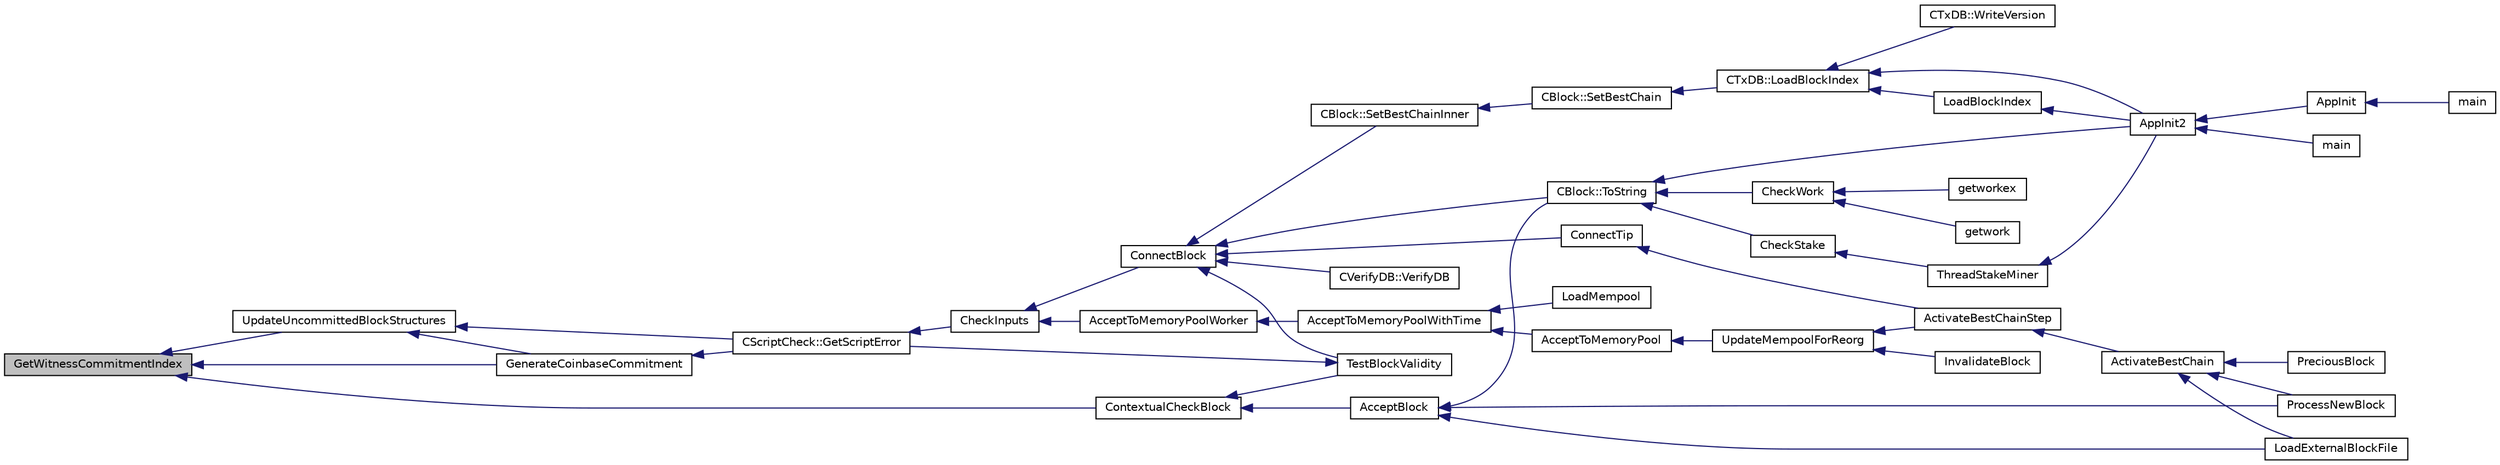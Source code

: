digraph "GetWitnessCommitmentIndex"
{
  edge [fontname="Helvetica",fontsize="10",labelfontname="Helvetica",labelfontsize="10"];
  node [fontname="Helvetica",fontsize="10",shape=record];
  rankdir="LR";
  Node3422 [label="GetWitnessCommitmentIndex",height=0.2,width=0.4,color="black", fillcolor="grey75", style="filled", fontcolor="black"];
  Node3422 -> Node3423 [dir="back",color="midnightblue",fontsize="10",style="solid",fontname="Helvetica"];
  Node3423 [label="UpdateUncommittedBlockStructures",height=0.2,width=0.4,color="black", fillcolor="white", style="filled",URL="$db/d38/validation_8h.html#a916ce43a2b2658298882c4eb461d1110",tooltip="Update uncommitted block structures (currently: only the witness nonce). "];
  Node3423 -> Node3424 [dir="back",color="midnightblue",fontsize="10",style="solid",fontname="Helvetica"];
  Node3424 [label="GenerateCoinbaseCommitment",height=0.2,width=0.4,color="black", fillcolor="white", style="filled",URL="$db/d38/validation_8h.html#a743ca389dc886ef8ec875ce8d08ec97e",tooltip="Produce the necessary coinbase commitment for a block (modifies the hash, don&#39;t call for mined blocks..."];
  Node3424 -> Node3425 [dir="back",color="midnightblue",fontsize="10",style="solid",fontname="Helvetica"];
  Node3425 [label="CScriptCheck::GetScriptError",height=0.2,width=0.4,color="black", fillcolor="white", style="filled",URL="$df/d12/class_c_script_check.html#a1340496c37e521c253606b5957173afd"];
  Node3425 -> Node3426 [dir="back",color="midnightblue",fontsize="10",style="solid",fontname="Helvetica"];
  Node3426 [label="CheckInputs",height=0.2,width=0.4,color="black", fillcolor="white", style="filled",URL="$dd/d7d/validation_8cpp.html#a48897c72856156ef5606fc27fe1954f3",tooltip="Check whether all inputs of this transaction are valid (no double spends, scripts & sigs..."];
  Node3426 -> Node3427 [dir="back",color="midnightblue",fontsize="10",style="solid",fontname="Helvetica"];
  Node3427 [label="AcceptToMemoryPoolWorker",height=0.2,width=0.4,color="black", fillcolor="white", style="filled",URL="$dd/d7d/validation_8cpp.html#a274b0623037c72315662a07ecf760176"];
  Node3427 -> Node3428 [dir="back",color="midnightblue",fontsize="10",style="solid",fontname="Helvetica"];
  Node3428 [label="AcceptToMemoryPoolWithTime",height=0.2,width=0.4,color="black", fillcolor="white", style="filled",URL="$dd/d7d/validation_8cpp.html#a7e5d2eb678cdda338b2dc803a2d4999f",tooltip="(try to) add transaction to memory pool with a specified acceptance time "];
  Node3428 -> Node3429 [dir="back",color="midnightblue",fontsize="10",style="solid",fontname="Helvetica"];
  Node3429 [label="AcceptToMemoryPool",height=0.2,width=0.4,color="black", fillcolor="white", style="filled",URL="$db/d38/validation_8h.html#a25cdf856fb2107e0e96fd6bf4c0619cb",tooltip="(try to) add transaction to memory pool plTxnReplaced will be appended to with all transactions repla..."];
  Node3429 -> Node3430 [dir="back",color="midnightblue",fontsize="10",style="solid",fontname="Helvetica"];
  Node3430 [label="UpdateMempoolForReorg",height=0.2,width=0.4,color="black", fillcolor="white", style="filled",URL="$dd/d7d/validation_8cpp.html#aaa1204b724d7b62f09ef22df4c6a592d"];
  Node3430 -> Node3431 [dir="back",color="midnightblue",fontsize="10",style="solid",fontname="Helvetica"];
  Node3431 [label="ActivateBestChainStep",height=0.2,width=0.4,color="black", fillcolor="white", style="filled",URL="$dd/d7d/validation_8cpp.html#a4e2b817360d39dc766271f51fc146c96",tooltip="Try to make some progress towards making pindexMostWork the active block. "];
  Node3431 -> Node3432 [dir="back",color="midnightblue",fontsize="10",style="solid",fontname="Helvetica"];
  Node3432 [label="ActivateBestChain",height=0.2,width=0.4,color="black", fillcolor="white", style="filled",URL="$db/d38/validation_8h.html#a81d9ced51eb72d4df66abddb00318b64",tooltip="Find the best known block, and make it the tip of the block chain. "];
  Node3432 -> Node3433 [dir="back",color="midnightblue",fontsize="10",style="solid",fontname="Helvetica"];
  Node3433 [label="PreciousBlock",height=0.2,width=0.4,color="black", fillcolor="white", style="filled",URL="$db/d38/validation_8h.html#a04e493dc156338a1b2f457f7a7feaaa9",tooltip="Mark a block as precious and reorganize. "];
  Node3432 -> Node3434 [dir="back",color="midnightblue",fontsize="10",style="solid",fontname="Helvetica"];
  Node3434 [label="ProcessNewBlock",height=0.2,width=0.4,color="black", fillcolor="white", style="filled",URL="$db/d38/validation_8h.html#a290fce59049c0951b8eb73f0129bf6f0",tooltip="Process an incoming block. "];
  Node3432 -> Node3435 [dir="back",color="midnightblue",fontsize="10",style="solid",fontname="Helvetica"];
  Node3435 [label="LoadExternalBlockFile",height=0.2,width=0.4,color="black", fillcolor="white", style="filled",URL="$db/d38/validation_8h.html#a2233339a13d09038cf2e46f4d0144be4",tooltip="Import blocks from an external file. "];
  Node3430 -> Node3436 [dir="back",color="midnightblue",fontsize="10",style="solid",fontname="Helvetica"];
  Node3436 [label="InvalidateBlock",height=0.2,width=0.4,color="black", fillcolor="white", style="filled",URL="$db/d38/validation_8h.html#adf70cddb5b3b3218a7f22da08dc4a456",tooltip="Mark a block as invalid. "];
  Node3428 -> Node3437 [dir="back",color="midnightblue",fontsize="10",style="solid",fontname="Helvetica"];
  Node3437 [label="LoadMempool",height=0.2,width=0.4,color="black", fillcolor="white", style="filled",URL="$db/d38/validation_8h.html#adea951730b49ef41e5390df5be8d3f1b",tooltip="Load the mempool from disk. "];
  Node3426 -> Node3438 [dir="back",color="midnightblue",fontsize="10",style="solid",fontname="Helvetica"];
  Node3438 [label="ConnectBlock",height=0.2,width=0.4,color="black", fillcolor="white", style="filled",URL="$dd/d7d/validation_8cpp.html#afafbb35ee38b98e832fcb8b159942055",tooltip="Apply the effects of this block (with given index) on the UTXO set represented by coins..."];
  Node3438 -> Node3439 [dir="back",color="midnightblue",fontsize="10",style="solid",fontname="Helvetica"];
  Node3439 [label="CBlock::SetBestChainInner",height=0.2,width=0.4,color="black", fillcolor="white", style="filled",URL="$d3/d51/class_c_block.html#a82c90ccbecf89a38ff56d8429514e2c2"];
  Node3439 -> Node3440 [dir="back",color="midnightblue",fontsize="10",style="solid",fontname="Helvetica"];
  Node3440 [label="CBlock::SetBestChain",height=0.2,width=0.4,color="black", fillcolor="white", style="filled",URL="$d3/d51/class_c_block.html#a6e308b2d75d1cfc4a75eda36feb60ca1"];
  Node3440 -> Node3441 [dir="back",color="midnightblue",fontsize="10",style="solid",fontname="Helvetica"];
  Node3441 [label="CTxDB::LoadBlockIndex",height=0.2,width=0.4,color="black", fillcolor="white", style="filled",URL="$d9/d8d/class_c_tx_d_b.html#abcb9df0821d996f811f6604b452a26a0"];
  Node3441 -> Node3442 [dir="back",color="midnightblue",fontsize="10",style="solid",fontname="Helvetica"];
  Node3442 [label="AppInit2",height=0.2,width=0.4,color="black", fillcolor="white", style="filled",URL="$d8/dc0/init_8h.html#a1a4c1bfbf6ba1db77e988b89b9cadfd3",tooltip="Initialize ion. "];
  Node3442 -> Node3443 [dir="back",color="midnightblue",fontsize="10",style="solid",fontname="Helvetica"];
  Node3443 [label="AppInit",height=0.2,width=0.4,color="black", fillcolor="white", style="filled",URL="$d4/d35/iond_8cpp.html#ac59316b767e6984e1285f0531275286b"];
  Node3443 -> Node3444 [dir="back",color="midnightblue",fontsize="10",style="solid",fontname="Helvetica"];
  Node3444 [label="main",height=0.2,width=0.4,color="black", fillcolor="white", style="filled",URL="$d4/d35/iond_8cpp.html#a0ddf1224851353fc92bfbff6f499fa97"];
  Node3442 -> Node3445 [dir="back",color="midnightblue",fontsize="10",style="solid",fontname="Helvetica"];
  Node3445 [label="main",height=0.2,width=0.4,color="black", fillcolor="white", style="filled",URL="$d5/d2d/ion_8cpp.html#a0ddf1224851353fc92bfbff6f499fa97"];
  Node3441 -> Node3446 [dir="back",color="midnightblue",fontsize="10",style="solid",fontname="Helvetica"];
  Node3446 [label="LoadBlockIndex",height=0.2,width=0.4,color="black", fillcolor="white", style="filled",URL="$d4/dbf/main_8h.html#a367f303d34b8a5501ac4d77bebab578c"];
  Node3446 -> Node3442 [dir="back",color="midnightblue",fontsize="10",style="solid",fontname="Helvetica"];
  Node3441 -> Node3447 [dir="back",color="midnightblue",fontsize="10",style="solid",fontname="Helvetica"];
  Node3447 [label="CTxDB::WriteVersion",height=0.2,width=0.4,color="black", fillcolor="white", style="filled",URL="$d9/d8d/class_c_tx_d_b.html#aa30dbf235b1c229896097e1eb1ea9520"];
  Node3438 -> Node3448 [dir="back",color="midnightblue",fontsize="10",style="solid",fontname="Helvetica"];
  Node3448 [label="CBlock::ToString",height=0.2,width=0.4,color="black", fillcolor="white", style="filled",URL="$d3/d51/class_c_block.html#a0e8a98f10831c00ae76b3a831c4804e5"];
  Node3448 -> Node3442 [dir="back",color="midnightblue",fontsize="10",style="solid",fontname="Helvetica"];
  Node3448 -> Node3449 [dir="back",color="midnightblue",fontsize="10",style="solid",fontname="Helvetica"];
  Node3449 [label="CheckWork",height=0.2,width=0.4,color="black", fillcolor="white", style="filled",URL="$de/d13/miner_8h.html#aadd8a05aa6d8fae1c0f4daa5e971a12a",tooltip="Check mined proof-of-work block. "];
  Node3449 -> Node3450 [dir="back",color="midnightblue",fontsize="10",style="solid",fontname="Helvetica"];
  Node3450 [label="getworkex",height=0.2,width=0.4,color="black", fillcolor="white", style="filled",URL="$d4/ddd/rpcmining_8cpp.html#aa40f86dc468a3f2ef4a3bba99e20a069"];
  Node3449 -> Node3451 [dir="back",color="midnightblue",fontsize="10",style="solid",fontname="Helvetica"];
  Node3451 [label="getwork",height=0.2,width=0.4,color="black", fillcolor="white", style="filled",URL="$d4/ddd/rpcmining_8cpp.html#a356be62c93d38267a7da9e1cb644d547"];
  Node3448 -> Node3452 [dir="back",color="midnightblue",fontsize="10",style="solid",fontname="Helvetica"];
  Node3452 [label="CheckStake",height=0.2,width=0.4,color="black", fillcolor="white", style="filled",URL="$de/d13/miner_8h.html#a68be4bcfa03b86095641eac5ca996fed",tooltip="Check mined proof-of-stake block. "];
  Node3452 -> Node3453 [dir="back",color="midnightblue",fontsize="10",style="solid",fontname="Helvetica"];
  Node3453 [label="ThreadStakeMiner",height=0.2,width=0.4,color="black", fillcolor="white", style="filled",URL="$d6/de3/miner_8cpp.html#a31faece5ef0e403969b3d3debd79b352"];
  Node3453 -> Node3442 [dir="back",color="midnightblue",fontsize="10",style="solid",fontname="Helvetica"];
  Node3438 -> Node3454 [dir="back",color="midnightblue",fontsize="10",style="solid",fontname="Helvetica"];
  Node3454 [label="ConnectTip",height=0.2,width=0.4,color="black", fillcolor="white", style="filled",URL="$dd/d7d/validation_8cpp.html#a6aed3630ddc1f0822daf257250d4799a",tooltip="Connect a new block to chainActive. "];
  Node3454 -> Node3431 [dir="back",color="midnightblue",fontsize="10",style="solid",fontname="Helvetica"];
  Node3438 -> Node3455 [dir="back",color="midnightblue",fontsize="10",style="solid",fontname="Helvetica"];
  Node3455 [label="TestBlockValidity",height=0.2,width=0.4,color="black", fillcolor="white", style="filled",URL="$db/d38/validation_8h.html#a12c39e969c9077605ae8a91730fb78d3",tooltip="Check a block is completely valid from start to finish (only works on top of our current best block..."];
  Node3455 -> Node3425 [dir="back",color="midnightblue",fontsize="10",style="solid",fontname="Helvetica"];
  Node3438 -> Node3456 [dir="back",color="midnightblue",fontsize="10",style="solid",fontname="Helvetica"];
  Node3456 [label="CVerifyDB::VerifyDB",height=0.2,width=0.4,color="black", fillcolor="white", style="filled",URL="$d7/da0/class_c_verify_d_b.html#af12e07230f20d23cf01d417d0e785c49"];
  Node3423 -> Node3425 [dir="back",color="midnightblue",fontsize="10",style="solid",fontname="Helvetica"];
  Node3422 -> Node3424 [dir="back",color="midnightblue",fontsize="10",style="solid",fontname="Helvetica"];
  Node3422 -> Node3457 [dir="back",color="midnightblue",fontsize="10",style="solid",fontname="Helvetica"];
  Node3457 [label="ContextualCheckBlock",height=0.2,width=0.4,color="black", fillcolor="white", style="filled",URL="$dd/d7d/validation_8cpp.html#a3738f9e2128f53dff80e660afa21de3e"];
  Node3457 -> Node3458 [dir="back",color="midnightblue",fontsize="10",style="solid",fontname="Helvetica"];
  Node3458 [label="AcceptBlock",height=0.2,width=0.4,color="black", fillcolor="white", style="filled",URL="$dd/d7d/validation_8cpp.html#aaa7054d6767ac72da76062adba62e296",tooltip="Store block on disk. "];
  Node3458 -> Node3448 [dir="back",color="midnightblue",fontsize="10",style="solid",fontname="Helvetica"];
  Node3458 -> Node3434 [dir="back",color="midnightblue",fontsize="10",style="solid",fontname="Helvetica"];
  Node3458 -> Node3435 [dir="back",color="midnightblue",fontsize="10",style="solid",fontname="Helvetica"];
  Node3457 -> Node3455 [dir="back",color="midnightblue",fontsize="10",style="solid",fontname="Helvetica"];
}
